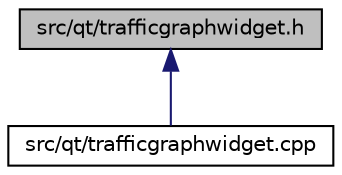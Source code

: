 digraph "src/qt/trafficgraphwidget.h"
{
  edge [fontname="Helvetica",fontsize="10",labelfontname="Helvetica",labelfontsize="10"];
  node [fontname="Helvetica",fontsize="10",shape=record];
  Node3 [label="src/qt/trafficgraphwidget.h",height=0.2,width=0.4,color="black", fillcolor="grey75", style="filled", fontcolor="black"];
  Node3 -> Node4 [dir="back",color="midnightblue",fontsize="10",style="solid",fontname="Helvetica"];
  Node4 [label="src/qt/trafficgraphwidget.cpp",height=0.2,width=0.4,color="black", fillcolor="white", style="filled",URL="$d9/dfe/trafficgraphwidget_8cpp.html"];
}
